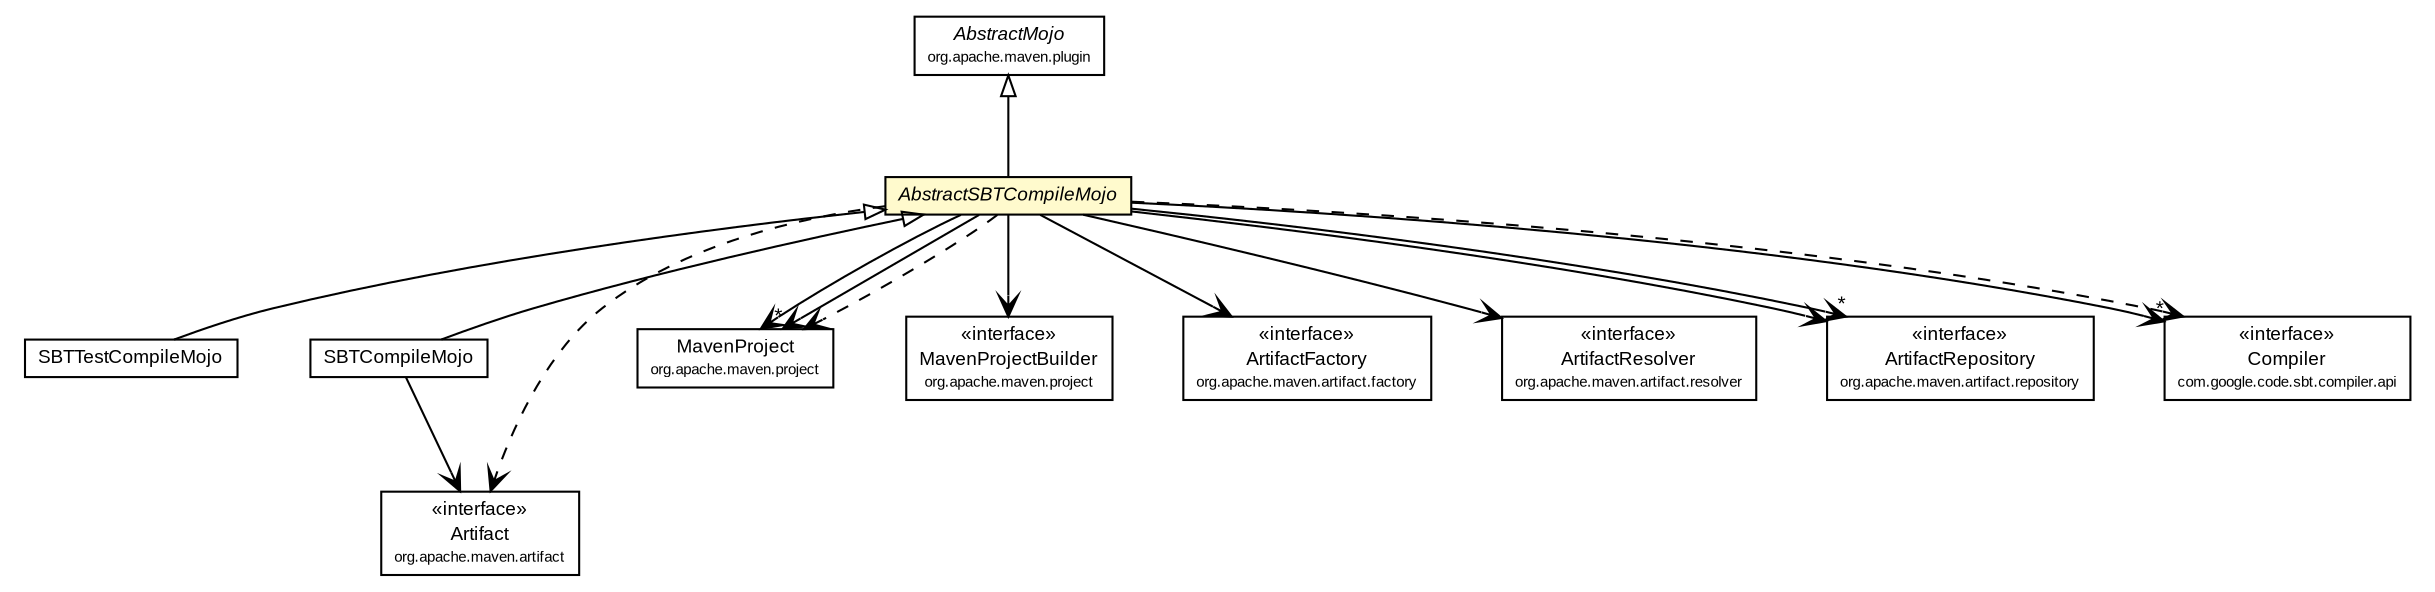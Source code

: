 #!/usr/local/bin/dot
#
# Class diagram 
# Generated by UMLGraph version R5_6-24-gf6e263 (http://www.umlgraph.org/)
#

digraph G {
	edge [fontname="arial",fontsize=10,labelfontname="arial",labelfontsize=10];
	node [fontname="arial",fontsize=10,shape=plaintext];
	nodesep=0.25;
	ranksep=0.5;
	// com.google.code.sbt.compiler.plugin.SBTTestCompileMojo
	c23 [label=<<table title="com.google.code.sbt.compiler.plugin.SBTTestCompileMojo" border="0" cellborder="1" cellspacing="0" cellpadding="2" port="p" href="./SBTTestCompileMojo.html">
		<tr><td><table border="0" cellspacing="0" cellpadding="1">
<tr><td align="center" balign="center"> SBTTestCompileMojo </td></tr>
		</table></td></tr>
		</table>>, URL="./SBTTestCompileMojo.html", fontname="arial", fontcolor="black", fontsize=9.0];
	// com.google.code.sbt.compiler.plugin.SBTCompileMojo
	c25 [label=<<table title="com.google.code.sbt.compiler.plugin.SBTCompileMojo" border="0" cellborder="1" cellspacing="0" cellpadding="2" port="p" href="./SBTCompileMojo.html">
		<tr><td><table border="0" cellspacing="0" cellpadding="1">
<tr><td align="center" balign="center"> SBTCompileMojo </td></tr>
		</table></td></tr>
		</table>>, URL="./SBTCompileMojo.html", fontname="arial", fontcolor="black", fontsize=9.0];
	// com.google.code.sbt.compiler.plugin.AbstractSBTCompileMojo
	c35 [label=<<table title="com.google.code.sbt.compiler.plugin.AbstractSBTCompileMojo" border="0" cellborder="1" cellspacing="0" cellpadding="2" port="p" bgcolor="lemonChiffon" href="./AbstractSBTCompileMojo.html">
		<tr><td><table border="0" cellspacing="0" cellpadding="1">
<tr><td align="center" balign="center"><font face="arial italic"> AbstractSBTCompileMojo </font></td></tr>
		</table></td></tr>
		</table>>, URL="./AbstractSBTCompileMojo.html", fontname="arial", fontcolor="black", fontsize=9.0];
	//com.google.code.sbt.compiler.plugin.SBTTestCompileMojo extends com.google.code.sbt.compiler.plugin.AbstractSBTCompileMojo
	c35:p -> c23:p [dir=back,arrowtail=empty];
	//com.google.code.sbt.compiler.plugin.SBTCompileMojo extends com.google.code.sbt.compiler.plugin.AbstractSBTCompileMojo
	c35:p -> c25:p [dir=back,arrowtail=empty];
	//com.google.code.sbt.compiler.plugin.AbstractSBTCompileMojo extends org.apache.maven.plugin.AbstractMojo
	c38:p -> c35:p [dir=back,arrowtail=empty];
	// com.google.code.sbt.compiler.plugin.SBTCompileMojo NAVASSOC org.apache.maven.artifact.Artifact
	c25:p -> c46:p [taillabel="", label="", headlabel="", fontname="arial", fontcolor="black", fontsize=10.0, color="black", arrowhead=open];
	// com.google.code.sbt.compiler.plugin.AbstractSBTCompileMojo NAVASSOC org.apache.maven.project.MavenProject
	c35:p -> c71:p [taillabel="", label="", headlabel="", fontname="arial", fontcolor="black", fontsize=10.0, color="black", arrowhead=open];
	// com.google.code.sbt.compiler.plugin.AbstractSBTCompileMojo NAVASSOC org.apache.maven.project.MavenProjectBuilder
	c35:p -> c74:p [taillabel="", label="", headlabel="", fontname="arial", fontcolor="black", fontsize=10.0, color="black", arrowhead=open];
	// com.google.code.sbt.compiler.plugin.AbstractSBTCompileMojo NAVASSOC org.apache.maven.project.MavenProject
	c35:p -> c71:p [taillabel="", label="", headlabel="*", fontname="arial", fontcolor="black", fontsize=10.0, color="black", arrowhead=open];
	// com.google.code.sbt.compiler.plugin.AbstractSBTCompileMojo NAVASSOC org.apache.maven.artifact.factory.ArtifactFactory
	c35:p -> c75:p [taillabel="", label="", headlabel="", fontname="arial", fontcolor="black", fontsize=10.0, color="black", arrowhead=open];
	// com.google.code.sbt.compiler.plugin.AbstractSBTCompileMojo NAVASSOC org.apache.maven.artifact.resolver.ArtifactResolver
	c35:p -> c77:p [taillabel="", label="", headlabel="", fontname="arial", fontcolor="black", fontsize=10.0, color="black", arrowhead=open];
	// com.google.code.sbt.compiler.plugin.AbstractSBTCompileMojo NAVASSOC org.apache.maven.artifact.repository.ArtifactRepository
	c35:p -> c79:p [taillabel="", label="", headlabel="", fontname="arial", fontcolor="black", fontsize=10.0, color="black", arrowhead=open];
	// com.google.code.sbt.compiler.plugin.AbstractSBTCompileMojo NAVASSOC org.apache.maven.artifact.repository.ArtifactRepository
	c35:p -> c79:p [taillabel="", label="", headlabel="*", fontname="arial", fontcolor="black", fontsize=10.0, color="black", arrowhead=open];
	// com.google.code.sbt.compiler.plugin.AbstractSBTCompileMojo NAVASSOC com.google.code.sbt.compiler.api.Compiler
	c35:p -> c80:p [taillabel="", label="", headlabel="*", fontname="arial", fontcolor="black", fontsize=10.0, color="black", arrowhead=open];
	// com.google.code.sbt.compiler.plugin.AbstractSBTCompileMojo DEPEND org.apache.maven.project.MavenProject
	c35:p -> c71:p [taillabel="", label="", headlabel="", fontname="arial", fontcolor="black", fontsize=10.0, color="black", arrowhead=open, style=dashed];
	// com.google.code.sbt.compiler.plugin.AbstractSBTCompileMojo DEPEND org.apache.maven.artifact.Artifact
	c35:p -> c46:p [taillabel="", label="", headlabel="", fontname="arial", fontcolor="black", fontsize=10.0, color="black", arrowhead=open, style=dashed];
	// com.google.code.sbt.compiler.plugin.AbstractSBTCompileMojo DEPEND com.google.code.sbt.compiler.api.Compiler
	c35:p -> c80:p [taillabel="", label="", headlabel="", fontname="arial", fontcolor="black", fontsize=10.0, color="black", arrowhead=open, style=dashed];
	// org.apache.maven.project.MavenProjectBuilder
	c74 [label=<<table title="org.apache.maven.project.MavenProjectBuilder" border="0" cellborder="1" cellspacing="0" cellpadding="2" port="p" href="http://maven.apache.org/ref/2.2.1/maven-project/apidocs/org/apache/maven/project/MavenProjectBuilder.html">
		<tr><td><table border="0" cellspacing="0" cellpadding="1">
<tr><td align="center" balign="center"> &#171;interface&#187; </td></tr>
<tr><td align="center" balign="center"> MavenProjectBuilder </td></tr>
<tr><td align="center" balign="center"><font point-size="7.0"> org.apache.maven.project </font></td></tr>
		</table></td></tr>
		</table>>, URL="http://maven.apache.org/ref/2.2.1/maven-project/apidocs/org/apache/maven/project/MavenProjectBuilder.html", fontname="arial", fontcolor="black", fontsize=9.0];
	// org.apache.maven.artifact.resolver.ArtifactResolver
	c77 [label=<<table title="org.apache.maven.artifact.resolver.ArtifactResolver" border="0" cellborder="1" cellspacing="0" cellpadding="2" port="p" href="http://maven.apache.org/ref/2.2.1/maven-artifact/apidocs/org/apache/maven/artifact/resolver/ArtifactResolver.html">
		<tr><td><table border="0" cellspacing="0" cellpadding="1">
<tr><td align="center" balign="center"> &#171;interface&#187; </td></tr>
<tr><td align="center" balign="center"> ArtifactResolver </td></tr>
<tr><td align="center" balign="center"><font point-size="7.0"> org.apache.maven.artifact.resolver </font></td></tr>
		</table></td></tr>
		</table>>, URL="http://maven.apache.org/ref/2.2.1/maven-artifact/apidocs/org/apache/maven/artifact/resolver/ArtifactResolver.html", fontname="arial", fontcolor="black", fontsize=9.0];
	// org.apache.maven.project.MavenProject
	c71 [label=<<table title="org.apache.maven.project.MavenProject" border="0" cellborder="1" cellspacing="0" cellpadding="2" port="p" href="http://maven.apache.org/ref/2.2.1/maven-project/apidocs/org/apache/maven/project/MavenProject.html">
		<tr><td><table border="0" cellspacing="0" cellpadding="1">
<tr><td align="center" balign="center"> MavenProject </td></tr>
<tr><td align="center" balign="center"><font point-size="7.0"> org.apache.maven.project </font></td></tr>
		</table></td></tr>
		</table>>, URL="http://maven.apache.org/ref/2.2.1/maven-project/apidocs/org/apache/maven/project/MavenProject.html", fontname="arial", fontcolor="black", fontsize=9.0];
	// com.google.code.sbt.compiler.api.Compiler
	c80 [label=<<table title="com.google.code.sbt.compiler.api.Compiler" border="0" cellborder="1" cellspacing="0" cellpadding="2" port="p">
		<tr><td><table border="0" cellspacing="0" cellpadding="1">
<tr><td align="center" balign="center"> &#171;interface&#187; </td></tr>
<tr><td align="center" balign="center"> Compiler </td></tr>
<tr><td align="center" balign="center"><font point-size="7.0"> com.google.code.sbt.compiler.api </font></td></tr>
		</table></td></tr>
		</table>>, URL="null", fontname="arial", fontcolor="black", fontsize=9.0];
	// org.apache.maven.artifact.factory.ArtifactFactory
	c75 [label=<<table title="org.apache.maven.artifact.factory.ArtifactFactory" border="0" cellborder="1" cellspacing="0" cellpadding="2" port="p" href="http://maven.apache.org/ref/2.2.1/maven-artifact/apidocs/org/apache/maven/artifact/factory/ArtifactFactory.html">
		<tr><td><table border="0" cellspacing="0" cellpadding="1">
<tr><td align="center" balign="center"> &#171;interface&#187; </td></tr>
<tr><td align="center" balign="center"> ArtifactFactory </td></tr>
<tr><td align="center" balign="center"><font point-size="7.0"> org.apache.maven.artifact.factory </font></td></tr>
		</table></td></tr>
		</table>>, URL="http://maven.apache.org/ref/2.2.1/maven-artifact/apidocs/org/apache/maven/artifact/factory/ArtifactFactory.html", fontname="arial", fontcolor="black", fontsize=9.0];
	// org.apache.maven.artifact.repository.ArtifactRepository
	c79 [label=<<table title="org.apache.maven.artifact.repository.ArtifactRepository" border="0" cellborder="1" cellspacing="0" cellpadding="2" port="p" href="http://maven.apache.org/ref/2.2.1/maven-artifact/apidocs/org/apache/maven/artifact/repository/ArtifactRepository.html">
		<tr><td><table border="0" cellspacing="0" cellpadding="1">
<tr><td align="center" balign="center"> &#171;interface&#187; </td></tr>
<tr><td align="center" balign="center"> ArtifactRepository </td></tr>
<tr><td align="center" balign="center"><font point-size="7.0"> org.apache.maven.artifact.repository </font></td></tr>
		</table></td></tr>
		</table>>, URL="http://maven.apache.org/ref/2.2.1/maven-artifact/apidocs/org/apache/maven/artifact/repository/ArtifactRepository.html", fontname="arial", fontcolor="black", fontsize=9.0];
	// org.apache.maven.artifact.Artifact
	c46 [label=<<table title="org.apache.maven.artifact.Artifact" border="0" cellborder="1" cellspacing="0" cellpadding="2" port="p" href="http://maven.apache.org/ref/2.2.1/maven-artifact/apidocs/org/apache/maven/artifact/Artifact.html">
		<tr><td><table border="0" cellspacing="0" cellpadding="1">
<tr><td align="center" balign="center"> &#171;interface&#187; </td></tr>
<tr><td align="center" balign="center"> Artifact </td></tr>
<tr><td align="center" balign="center"><font point-size="7.0"> org.apache.maven.artifact </font></td></tr>
		</table></td></tr>
		</table>>, URL="http://maven.apache.org/ref/2.2.1/maven-artifact/apidocs/org/apache/maven/artifact/Artifact.html", fontname="arial", fontcolor="black", fontsize=9.0];
	// org.apache.maven.plugin.AbstractMojo
	c38 [label=<<table title="org.apache.maven.plugin.AbstractMojo" border="0" cellborder="1" cellspacing="0" cellpadding="2" port="p" href="http://maven.apache.org/ref/2.2.1/maven-plugin-api/apidocs/org/apache/maven/plugin/AbstractMojo.html">
		<tr><td><table border="0" cellspacing="0" cellpadding="1">
<tr><td align="center" balign="center"><font face="arial italic"> AbstractMojo </font></td></tr>
<tr><td align="center" balign="center"><font point-size="7.0"> org.apache.maven.plugin </font></td></tr>
		</table></td></tr>
		</table>>, URL="http://maven.apache.org/ref/2.2.1/maven-plugin-api/apidocs/org/apache/maven/plugin/AbstractMojo.html", fontname="arial", fontcolor="black", fontsize=9.0];
}

